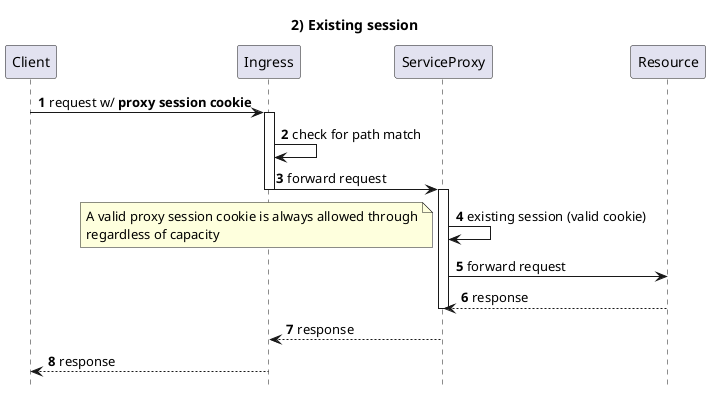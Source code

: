 @startuml 2-existing-session

title 2) Existing session

autonumber
hide footbox

Client -> Ingress: request w/ <b>proxy session cookie</b>
activate Ingress

Ingress -> Ingress: check for path match
Ingress -> ServiceProxy: forward request
deactivate Ingress

activate ServiceProxy
ServiceProxy -> ServiceProxy: existing session (valid cookie)
note left: A valid proxy session cookie is always allowed through\nregardless of capacity
ServiceProxy -> Resource: forward request
Resource --> ServiceProxy: response
deactivate ServiceProxy
ServiceProxy --> Ingress: response

Ingress --> Client: response

@enduml